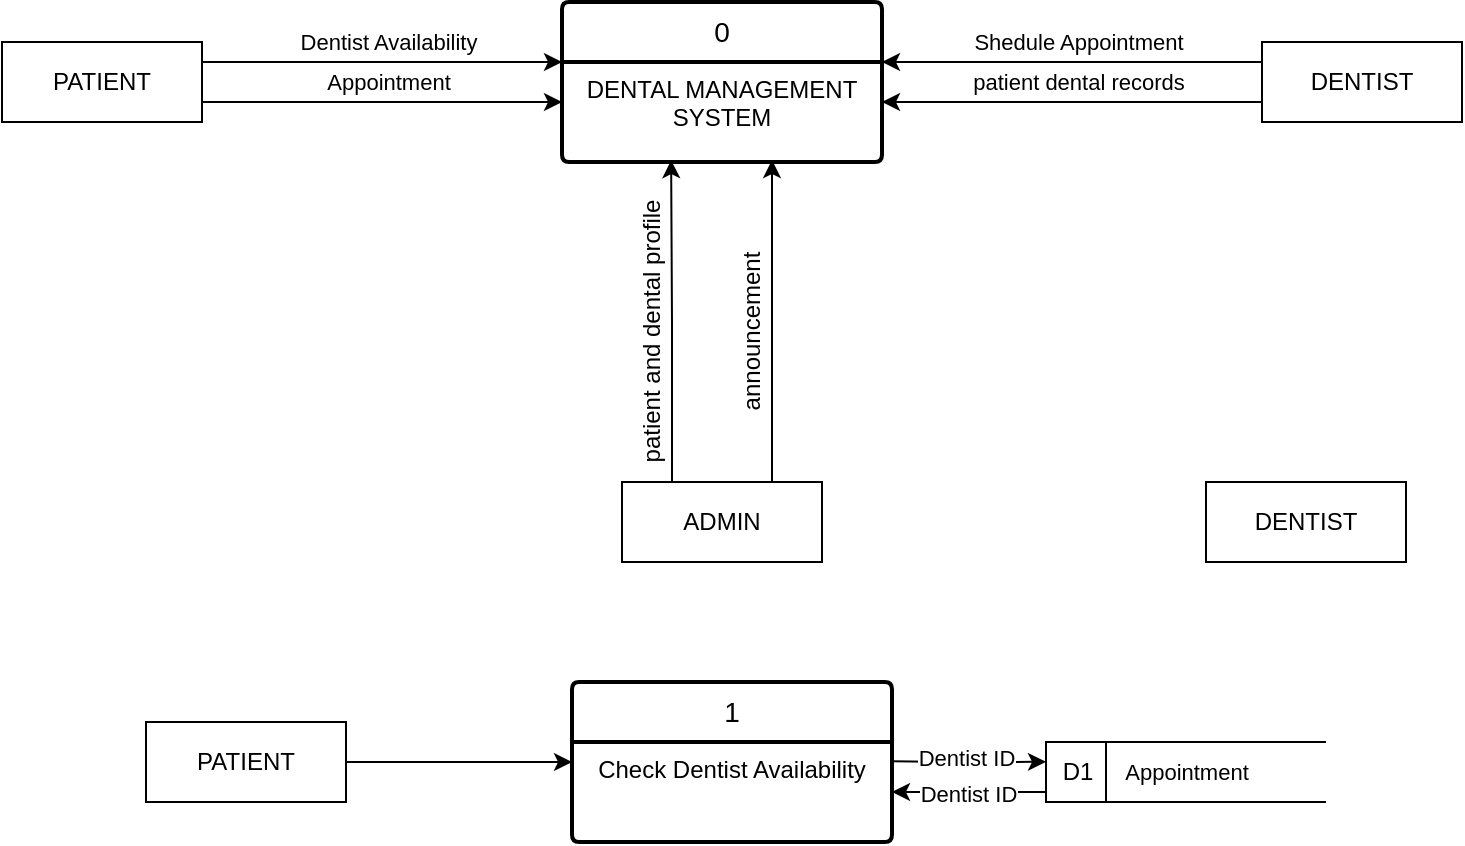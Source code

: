 <mxfile version="26.2.12">
  <diagram name="Page-1" id="skjg_4emkFO80so7AoUh">
    <mxGraphModel dx="597" dy="347" grid="1" gridSize="10" guides="1" tooltips="1" connect="1" arrows="1" fold="1" page="1" pageScale="1" pageWidth="827" pageHeight="1169" math="0" shadow="0">
      <root>
        <mxCell id="0" />
        <mxCell id="1" parent="0" />
        <mxCell id="g7SPvUek6dbdEDTnpYcu-3" value="0" style="swimlane;childLayout=stackLayout;horizontal=1;startSize=30;horizontalStack=0;rounded=1;fontSize=14;fontStyle=0;strokeWidth=2;resizeParent=0;resizeLast=1;shadow=0;dashed=0;align=center;arcSize=4;whiteSpace=wrap;html=1;" vertex="1" parent="1">
          <mxGeometry x="328" y="100" width="160" height="80" as="geometry" />
        </mxCell>
        <mxCell id="g7SPvUek6dbdEDTnpYcu-4" value="DENTAL MANAGEMENT SYSTEM" style="align=center;strokeColor=none;fillColor=none;spacingLeft=4;spacingRight=4;fontSize=12;verticalAlign=top;resizable=0;rotatable=0;part=1;html=1;whiteSpace=wrap;" vertex="1" parent="g7SPvUek6dbdEDTnpYcu-3">
          <mxGeometry y="30" width="160" height="50" as="geometry" />
        </mxCell>
        <mxCell id="g7SPvUek6dbdEDTnpYcu-7" value="PATIENT" style="whiteSpace=wrap;html=1;align=center;" vertex="1" parent="1">
          <mxGeometry x="48" y="120" width="100" height="40" as="geometry" />
        </mxCell>
        <mxCell id="g7SPvUek6dbdEDTnpYcu-8" value="DENTIST" style="whiteSpace=wrap;html=1;align=center;" vertex="1" parent="1">
          <mxGeometry x="678" y="120" width="100" height="40" as="geometry" />
        </mxCell>
        <mxCell id="g7SPvUek6dbdEDTnpYcu-9" value="ADMIN" style="whiteSpace=wrap;html=1;align=center;" vertex="1" parent="1">
          <mxGeometry x="358" y="340" width="100" height="40" as="geometry" />
        </mxCell>
        <mxCell id="g7SPvUek6dbdEDTnpYcu-10" value="" style="endArrow=classic;html=1;rounded=0;exitX=1;exitY=0.25;exitDx=0;exitDy=0;" edge="1" parent="1" source="g7SPvUek6dbdEDTnpYcu-7">
          <mxGeometry width="50" height="50" relative="1" as="geometry">
            <mxPoint x="388" y="180" as="sourcePoint" />
            <mxPoint x="328" y="130" as="targetPoint" />
          </mxGeometry>
        </mxCell>
        <mxCell id="g7SPvUek6dbdEDTnpYcu-11" value="Dentist Availability" style="edgeLabel;html=1;align=center;verticalAlign=middle;resizable=0;points=[];" vertex="1" connectable="0" parent="g7SPvUek6dbdEDTnpYcu-10">
          <mxGeometry x="0.027" y="-1" relative="1" as="geometry">
            <mxPoint y="-11" as="offset" />
          </mxGeometry>
        </mxCell>
        <mxCell id="g7SPvUek6dbdEDTnpYcu-12" value="" style="endArrow=classic;html=1;rounded=0;exitX=1;exitY=0.25;exitDx=0;exitDy=0;" edge="1" parent="1">
          <mxGeometry width="50" height="50" relative="1" as="geometry">
            <mxPoint x="148" y="150" as="sourcePoint" />
            <mxPoint x="328" y="150" as="targetPoint" />
          </mxGeometry>
        </mxCell>
        <mxCell id="g7SPvUek6dbdEDTnpYcu-13" value="Appointment" style="edgeLabel;html=1;align=center;verticalAlign=middle;resizable=0;points=[];" vertex="1" connectable="0" parent="g7SPvUek6dbdEDTnpYcu-12">
          <mxGeometry x="0.027" y="-1" relative="1" as="geometry">
            <mxPoint y="-11" as="offset" />
          </mxGeometry>
        </mxCell>
        <mxCell id="g7SPvUek6dbdEDTnpYcu-15" value="" style="endArrow=none;html=1;rounded=0;exitX=1;exitY=0.25;exitDx=0;exitDy=0;entryX=0;entryY=0.25;entryDx=0;entryDy=0;startArrow=classic;startFill=1;" edge="1" parent="1" target="g7SPvUek6dbdEDTnpYcu-8">
          <mxGeometry width="50" height="50" relative="1" as="geometry">
            <mxPoint x="488" y="130" as="sourcePoint" />
            <mxPoint x="598" y="130" as="targetPoint" />
          </mxGeometry>
        </mxCell>
        <mxCell id="g7SPvUek6dbdEDTnpYcu-16" value="Shedule Appointment" style="edgeLabel;html=1;align=center;verticalAlign=middle;resizable=0;points=[];" vertex="1" connectable="0" parent="g7SPvUek6dbdEDTnpYcu-15">
          <mxGeometry x="0.027" y="-1" relative="1" as="geometry">
            <mxPoint y="-11" as="offset" />
          </mxGeometry>
        </mxCell>
        <mxCell id="g7SPvUek6dbdEDTnpYcu-17" value="" style="endArrow=none;html=1;rounded=0;exitX=1;exitY=0.25;exitDx=0;exitDy=0;entryX=0;entryY=0.25;entryDx=0;entryDy=0;startArrow=classic;startFill=1;" edge="1" parent="1">
          <mxGeometry width="50" height="50" relative="1" as="geometry">
            <mxPoint x="488" y="150" as="sourcePoint" />
            <mxPoint x="678" y="150" as="targetPoint" />
          </mxGeometry>
        </mxCell>
        <mxCell id="g7SPvUek6dbdEDTnpYcu-18" value="patient dental records" style="edgeLabel;html=1;align=center;verticalAlign=middle;resizable=0;points=[];" vertex="1" connectable="0" parent="g7SPvUek6dbdEDTnpYcu-17">
          <mxGeometry x="0.027" y="-1" relative="1" as="geometry">
            <mxPoint y="-11" as="offset" />
          </mxGeometry>
        </mxCell>
        <mxCell id="g7SPvUek6dbdEDTnpYcu-19" style="edgeStyle=orthogonalEdgeStyle;rounded=0;orthogonalLoop=1;jettySize=auto;html=1;exitX=0.25;exitY=0;exitDx=0;exitDy=0;entryX=0.341;entryY=0.982;entryDx=0;entryDy=0;entryPerimeter=0;" edge="1" parent="1" source="g7SPvUek6dbdEDTnpYcu-9" target="g7SPvUek6dbdEDTnpYcu-4">
          <mxGeometry relative="1" as="geometry" />
        </mxCell>
        <mxCell id="g7SPvUek6dbdEDTnpYcu-21" value="patient and dental profile" style="text;html=1;align=center;verticalAlign=middle;resizable=0;points=[];autosize=1;strokeColor=none;fillColor=none;rotation=270;" vertex="1" parent="1">
          <mxGeometry x="298" y="250" width="150" height="30" as="geometry" />
        </mxCell>
        <mxCell id="g7SPvUek6dbdEDTnpYcu-22" style="edgeStyle=orthogonalEdgeStyle;rounded=0;orthogonalLoop=1;jettySize=auto;html=1;exitX=0.25;exitY=0;exitDx=0;exitDy=0;entryX=0.341;entryY=0.982;entryDx=0;entryDy=0;entryPerimeter=0;" edge="1" parent="1">
          <mxGeometry relative="1" as="geometry">
            <mxPoint x="433" y="340" as="sourcePoint" />
            <mxPoint x="433" y="179" as="targetPoint" />
          </mxGeometry>
        </mxCell>
        <mxCell id="g7SPvUek6dbdEDTnpYcu-23" value="announcement" style="text;html=1;align=center;verticalAlign=middle;resizable=0;points=[];autosize=1;strokeColor=none;fillColor=none;rotation=270;" vertex="1" parent="1">
          <mxGeometry x="373" y="250" width="100" height="30" as="geometry" />
        </mxCell>
        <mxCell id="g7SPvUek6dbdEDTnpYcu-29" style="edgeStyle=orthogonalEdgeStyle;rounded=0;orthogonalLoop=1;jettySize=auto;html=1;exitX=1;exitY=0.5;exitDx=0;exitDy=0;entryX=0;entryY=0.5;entryDx=0;entryDy=0;" edge="1" parent="1" source="g7SPvUek6dbdEDTnpYcu-25" target="g7SPvUek6dbdEDTnpYcu-27">
          <mxGeometry relative="1" as="geometry" />
        </mxCell>
        <mxCell id="g7SPvUek6dbdEDTnpYcu-25" value="PATIENT" style="whiteSpace=wrap;html=1;align=center;" vertex="1" parent="1">
          <mxGeometry x="120" y="460" width="100" height="40" as="geometry" />
        </mxCell>
        <mxCell id="g7SPvUek6dbdEDTnpYcu-26" value="DENTIST" style="whiteSpace=wrap;html=1;align=center;" vertex="1" parent="1">
          <mxGeometry x="650" y="340" width="100" height="40" as="geometry" />
        </mxCell>
        <mxCell id="g7SPvUek6dbdEDTnpYcu-27" value="1" style="swimlane;childLayout=stackLayout;horizontal=1;startSize=30;horizontalStack=0;rounded=1;fontSize=14;fontStyle=0;strokeWidth=2;resizeParent=0;resizeLast=1;shadow=0;dashed=0;align=center;arcSize=4;whiteSpace=wrap;html=1;" vertex="1" parent="1">
          <mxGeometry x="333" y="440" width="160" height="80" as="geometry" />
        </mxCell>
        <mxCell id="g7SPvUek6dbdEDTnpYcu-28" value="Check Dentist Availability" style="align=center;strokeColor=none;fillColor=none;spacingLeft=4;spacingRight=4;fontSize=12;verticalAlign=top;resizable=0;rotatable=0;part=1;html=1;whiteSpace=wrap;" vertex="1" parent="g7SPvUek6dbdEDTnpYcu-27">
          <mxGeometry y="30" width="160" height="50" as="geometry" />
        </mxCell>
        <mxCell id="g7SPvUek6dbdEDTnpYcu-33" style="edgeStyle=orthogonalEdgeStyle;rounded=0;orthogonalLoop=1;jettySize=auto;html=1;entryX=1;entryY=0.5;entryDx=0;entryDy=0;" edge="1" parent="1" source="g7SPvUek6dbdEDTnpYcu-30" target="g7SPvUek6dbdEDTnpYcu-28">
          <mxGeometry relative="1" as="geometry">
            <Array as="points">
              <mxPoint x="550" y="495" />
              <mxPoint x="550" y="495" />
            </Array>
          </mxGeometry>
        </mxCell>
        <mxCell id="g7SPvUek6dbdEDTnpYcu-36" value="Dentist ID" style="edgeLabel;html=1;align=center;verticalAlign=middle;resizable=0;points=[];" vertex="1" connectable="0" parent="g7SPvUek6dbdEDTnpYcu-33">
          <mxGeometry x="0.031" y="1" relative="1" as="geometry">
            <mxPoint as="offset" />
          </mxGeometry>
        </mxCell>
        <mxCell id="g7SPvUek6dbdEDTnpYcu-30" value="&amp;nbsp;D1" style="html=1;dashed=0;whiteSpace=wrap;shape=mxgraph.dfd.dataStoreID;align=left;spacingLeft=3;points=[[0,0],[0.5,0],[1,0],[0,0.5],[1,0.5],[0,1],[0.5,1],[1,1]];" vertex="1" parent="1">
          <mxGeometry x="570" y="470" width="140" height="30" as="geometry" />
        </mxCell>
        <mxCell id="g7SPvUek6dbdEDTnpYcu-31" value="Appointment" style="edgeLabel;html=1;align=center;verticalAlign=middle;resizable=0;points=[];" vertex="1" connectable="0" parent="1">
          <mxGeometry x="640" y="485" as="geometry" />
        </mxCell>
        <mxCell id="g7SPvUek6dbdEDTnpYcu-32" style="edgeStyle=orthogonalEdgeStyle;rounded=0;orthogonalLoop=1;jettySize=auto;html=1;exitX=1;exitY=0;exitDx=0;exitDy=0;entryX=-0.001;entryY=0.175;entryDx=0;entryDy=0;entryPerimeter=0;" edge="1" parent="1">
          <mxGeometry relative="1" as="geometry">
            <mxPoint x="493.14" y="479.64" as="sourcePoint" />
            <mxPoint x="570.0" y="479.89" as="targetPoint" />
          </mxGeometry>
        </mxCell>
        <mxCell id="g7SPvUek6dbdEDTnpYcu-34" value="Dentist ID" style="edgeLabel;html=1;align=center;verticalAlign=middle;resizable=0;points=[];" vertex="1" connectable="0" parent="g7SPvUek6dbdEDTnpYcu-32">
          <mxGeometry x="-0.038" y="2" relative="1" as="geometry">
            <mxPoint as="offset" />
          </mxGeometry>
        </mxCell>
      </root>
    </mxGraphModel>
  </diagram>
</mxfile>
